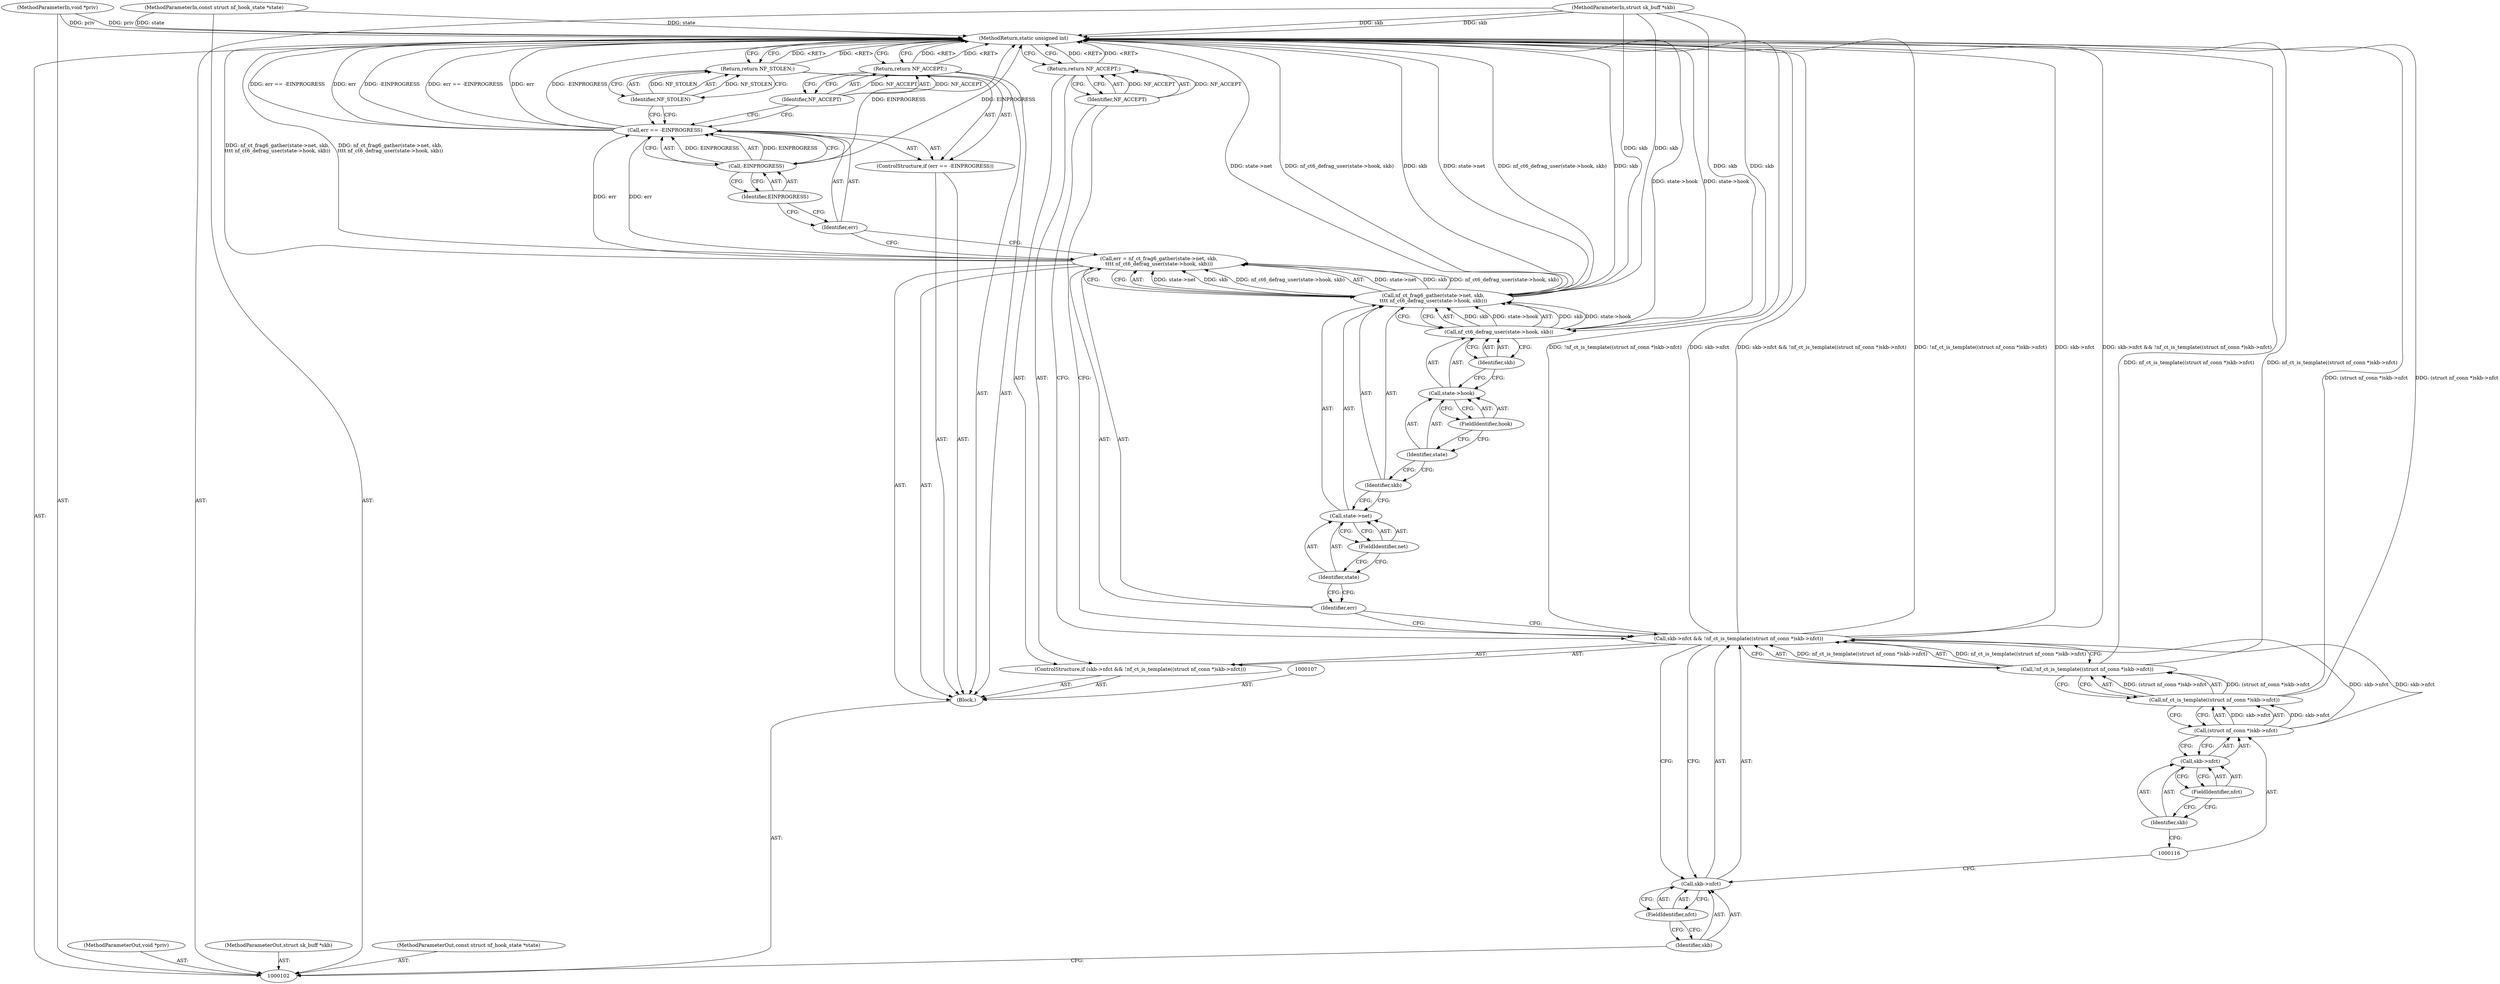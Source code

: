 digraph "1_linux_9b57da0630c9fd36ed7a20fc0f98dc82cc0777fa_0" {
"1000143" [label="(MethodReturn,static unsigned int)"];
"1000103" [label="(MethodParameterIn,void *priv)"];
"1000200" [label="(MethodParameterOut,void *priv)"];
"1000120" [label="(Return,return NF_ACCEPT;)"];
"1000121" [label="(Identifier,NF_ACCEPT)"];
"1000122" [label="(Call,err = nf_ct_frag6_gather(state->net, skb,\n\t\t\t\t nf_ct6_defrag_user(state->hook, skb)))"];
"1000123" [label="(Identifier,err)"];
"1000125" [label="(Call,state->net)"];
"1000126" [label="(Identifier,state)"];
"1000127" [label="(FieldIdentifier,net)"];
"1000128" [label="(Identifier,skb)"];
"1000124" [label="(Call,nf_ct_frag6_gather(state->net, skb,\n\t\t\t\t nf_ct6_defrag_user(state->hook, skb)))"];
"1000130" [label="(Call,state->hook)"];
"1000131" [label="(Identifier,state)"];
"1000132" [label="(FieldIdentifier,hook)"];
"1000133" [label="(Identifier,skb)"];
"1000129" [label="(Call,nf_ct6_defrag_user(state->hook, skb))"];
"1000137" [label="(Call,-EINPROGRESS)"];
"1000138" [label="(Identifier,EINPROGRESS)"];
"1000134" [label="(ControlStructure,if (err == -EINPROGRESS))"];
"1000135" [label="(Call,err == -EINPROGRESS)"];
"1000136" [label="(Identifier,err)"];
"1000140" [label="(Identifier,NF_STOLEN)"];
"1000139" [label="(Return,return NF_STOLEN;)"];
"1000141" [label="(Return,return NF_ACCEPT;)"];
"1000142" [label="(Identifier,NF_ACCEPT)"];
"1000104" [label="(MethodParameterIn,struct sk_buff *skb)"];
"1000201" [label="(MethodParameterOut,struct sk_buff *skb)"];
"1000105" [label="(MethodParameterIn,const struct nf_hook_state *state)"];
"1000202" [label="(MethodParameterOut,const struct nf_hook_state *state)"];
"1000106" [label="(Block,)"];
"1000108" [label="(ControlStructure,if (skb->nfct && !nf_ct_is_template((struct nf_conn *)skb->nfct)))"];
"1000112" [label="(FieldIdentifier,nfct)"];
"1000113" [label="(Call,!nf_ct_is_template((struct nf_conn *)skb->nfct))"];
"1000114" [label="(Call,nf_ct_is_template((struct nf_conn *)skb->nfct))"];
"1000115" [label="(Call,(struct nf_conn *)skb->nfct)"];
"1000109" [label="(Call,skb->nfct && !nf_ct_is_template((struct nf_conn *)skb->nfct))"];
"1000110" [label="(Call,skb->nfct)"];
"1000111" [label="(Identifier,skb)"];
"1000117" [label="(Call,skb->nfct)"];
"1000118" [label="(Identifier,skb)"];
"1000119" [label="(FieldIdentifier,nfct)"];
"1000143" -> "1000102"  [label="AST: "];
"1000143" -> "1000120"  [label="CFG: "];
"1000143" -> "1000139"  [label="CFG: "];
"1000143" -> "1000141"  [label="CFG: "];
"1000139" -> "1000143"  [label="DDG: <RET>"];
"1000120" -> "1000143"  [label="DDG: <RET>"];
"1000129" -> "1000143"  [label="DDG: state->hook"];
"1000124" -> "1000143"  [label="DDG: state->net"];
"1000124" -> "1000143"  [label="DDG: nf_ct6_defrag_user(state->hook, skb)"];
"1000124" -> "1000143"  [label="DDG: skb"];
"1000104" -> "1000143"  [label="DDG: skb"];
"1000105" -> "1000143"  [label="DDG: state"];
"1000113" -> "1000143"  [label="DDG: nf_ct_is_template((struct nf_conn *)skb->nfct)"];
"1000114" -> "1000143"  [label="DDG: (struct nf_conn *)skb->nfct"];
"1000122" -> "1000143"  [label="DDG: nf_ct_frag6_gather(state->net, skb,\n\t\t\t\t nf_ct6_defrag_user(state->hook, skb))"];
"1000103" -> "1000143"  [label="DDG: priv"];
"1000135" -> "1000143"  [label="DDG: err == -EINPROGRESS"];
"1000135" -> "1000143"  [label="DDG: err"];
"1000135" -> "1000143"  [label="DDG: -EINPROGRESS"];
"1000109" -> "1000143"  [label="DDG: !nf_ct_is_template((struct nf_conn *)skb->nfct)"];
"1000109" -> "1000143"  [label="DDG: skb->nfct"];
"1000109" -> "1000143"  [label="DDG: skb->nfct && !nf_ct_is_template((struct nf_conn *)skb->nfct)"];
"1000137" -> "1000143"  [label="DDG: EINPROGRESS"];
"1000141" -> "1000143"  [label="DDG: <RET>"];
"1000103" -> "1000102"  [label="AST: "];
"1000103" -> "1000143"  [label="DDG: priv"];
"1000200" -> "1000102"  [label="AST: "];
"1000120" -> "1000108"  [label="AST: "];
"1000120" -> "1000121"  [label="CFG: "];
"1000121" -> "1000120"  [label="AST: "];
"1000143" -> "1000120"  [label="CFG: "];
"1000120" -> "1000143"  [label="DDG: <RET>"];
"1000121" -> "1000120"  [label="DDG: NF_ACCEPT"];
"1000121" -> "1000120"  [label="AST: "];
"1000121" -> "1000109"  [label="CFG: "];
"1000120" -> "1000121"  [label="CFG: "];
"1000121" -> "1000120"  [label="DDG: NF_ACCEPT"];
"1000122" -> "1000106"  [label="AST: "];
"1000122" -> "1000124"  [label="CFG: "];
"1000123" -> "1000122"  [label="AST: "];
"1000124" -> "1000122"  [label="AST: "];
"1000136" -> "1000122"  [label="CFG: "];
"1000122" -> "1000143"  [label="DDG: nf_ct_frag6_gather(state->net, skb,\n\t\t\t\t nf_ct6_defrag_user(state->hook, skb))"];
"1000124" -> "1000122"  [label="DDG: state->net"];
"1000124" -> "1000122"  [label="DDG: skb"];
"1000124" -> "1000122"  [label="DDG: nf_ct6_defrag_user(state->hook, skb)"];
"1000122" -> "1000135"  [label="DDG: err"];
"1000123" -> "1000122"  [label="AST: "];
"1000123" -> "1000109"  [label="CFG: "];
"1000126" -> "1000123"  [label="CFG: "];
"1000125" -> "1000124"  [label="AST: "];
"1000125" -> "1000127"  [label="CFG: "];
"1000126" -> "1000125"  [label="AST: "];
"1000127" -> "1000125"  [label="AST: "];
"1000128" -> "1000125"  [label="CFG: "];
"1000126" -> "1000125"  [label="AST: "];
"1000126" -> "1000123"  [label="CFG: "];
"1000127" -> "1000126"  [label="CFG: "];
"1000127" -> "1000125"  [label="AST: "];
"1000127" -> "1000126"  [label="CFG: "];
"1000125" -> "1000127"  [label="CFG: "];
"1000128" -> "1000124"  [label="AST: "];
"1000128" -> "1000125"  [label="CFG: "];
"1000131" -> "1000128"  [label="CFG: "];
"1000124" -> "1000122"  [label="AST: "];
"1000124" -> "1000129"  [label="CFG: "];
"1000125" -> "1000124"  [label="AST: "];
"1000128" -> "1000124"  [label="AST: "];
"1000129" -> "1000124"  [label="AST: "];
"1000122" -> "1000124"  [label="CFG: "];
"1000124" -> "1000143"  [label="DDG: state->net"];
"1000124" -> "1000143"  [label="DDG: nf_ct6_defrag_user(state->hook, skb)"];
"1000124" -> "1000143"  [label="DDG: skb"];
"1000124" -> "1000122"  [label="DDG: state->net"];
"1000124" -> "1000122"  [label="DDG: skb"];
"1000124" -> "1000122"  [label="DDG: nf_ct6_defrag_user(state->hook, skb)"];
"1000129" -> "1000124"  [label="DDG: skb"];
"1000129" -> "1000124"  [label="DDG: state->hook"];
"1000104" -> "1000124"  [label="DDG: skb"];
"1000130" -> "1000129"  [label="AST: "];
"1000130" -> "1000132"  [label="CFG: "];
"1000131" -> "1000130"  [label="AST: "];
"1000132" -> "1000130"  [label="AST: "];
"1000133" -> "1000130"  [label="CFG: "];
"1000131" -> "1000130"  [label="AST: "];
"1000131" -> "1000128"  [label="CFG: "];
"1000132" -> "1000131"  [label="CFG: "];
"1000132" -> "1000130"  [label="AST: "];
"1000132" -> "1000131"  [label="CFG: "];
"1000130" -> "1000132"  [label="CFG: "];
"1000133" -> "1000129"  [label="AST: "];
"1000133" -> "1000130"  [label="CFG: "];
"1000129" -> "1000133"  [label="CFG: "];
"1000129" -> "1000124"  [label="AST: "];
"1000129" -> "1000133"  [label="CFG: "];
"1000130" -> "1000129"  [label="AST: "];
"1000133" -> "1000129"  [label="AST: "];
"1000124" -> "1000129"  [label="CFG: "];
"1000129" -> "1000143"  [label="DDG: state->hook"];
"1000129" -> "1000124"  [label="DDG: skb"];
"1000129" -> "1000124"  [label="DDG: state->hook"];
"1000104" -> "1000129"  [label="DDG: skb"];
"1000137" -> "1000135"  [label="AST: "];
"1000137" -> "1000138"  [label="CFG: "];
"1000138" -> "1000137"  [label="AST: "];
"1000135" -> "1000137"  [label="CFG: "];
"1000137" -> "1000143"  [label="DDG: EINPROGRESS"];
"1000137" -> "1000135"  [label="DDG: EINPROGRESS"];
"1000138" -> "1000137"  [label="AST: "];
"1000138" -> "1000136"  [label="CFG: "];
"1000137" -> "1000138"  [label="CFG: "];
"1000134" -> "1000106"  [label="AST: "];
"1000135" -> "1000134"  [label="AST: "];
"1000139" -> "1000134"  [label="AST: "];
"1000135" -> "1000134"  [label="AST: "];
"1000135" -> "1000137"  [label="CFG: "];
"1000136" -> "1000135"  [label="AST: "];
"1000137" -> "1000135"  [label="AST: "];
"1000140" -> "1000135"  [label="CFG: "];
"1000142" -> "1000135"  [label="CFG: "];
"1000135" -> "1000143"  [label="DDG: err == -EINPROGRESS"];
"1000135" -> "1000143"  [label="DDG: err"];
"1000135" -> "1000143"  [label="DDG: -EINPROGRESS"];
"1000122" -> "1000135"  [label="DDG: err"];
"1000137" -> "1000135"  [label="DDG: EINPROGRESS"];
"1000136" -> "1000135"  [label="AST: "];
"1000136" -> "1000122"  [label="CFG: "];
"1000138" -> "1000136"  [label="CFG: "];
"1000140" -> "1000139"  [label="AST: "];
"1000140" -> "1000135"  [label="CFG: "];
"1000139" -> "1000140"  [label="CFG: "];
"1000140" -> "1000139"  [label="DDG: NF_STOLEN"];
"1000139" -> "1000134"  [label="AST: "];
"1000139" -> "1000140"  [label="CFG: "];
"1000140" -> "1000139"  [label="AST: "];
"1000143" -> "1000139"  [label="CFG: "];
"1000139" -> "1000143"  [label="DDG: <RET>"];
"1000140" -> "1000139"  [label="DDG: NF_STOLEN"];
"1000141" -> "1000106"  [label="AST: "];
"1000141" -> "1000142"  [label="CFG: "];
"1000142" -> "1000141"  [label="AST: "];
"1000143" -> "1000141"  [label="CFG: "];
"1000141" -> "1000143"  [label="DDG: <RET>"];
"1000142" -> "1000141"  [label="DDG: NF_ACCEPT"];
"1000142" -> "1000141"  [label="AST: "];
"1000142" -> "1000135"  [label="CFG: "];
"1000141" -> "1000142"  [label="CFG: "];
"1000142" -> "1000141"  [label="DDG: NF_ACCEPT"];
"1000104" -> "1000102"  [label="AST: "];
"1000104" -> "1000143"  [label="DDG: skb"];
"1000104" -> "1000124"  [label="DDG: skb"];
"1000104" -> "1000129"  [label="DDG: skb"];
"1000201" -> "1000102"  [label="AST: "];
"1000105" -> "1000102"  [label="AST: "];
"1000105" -> "1000143"  [label="DDG: state"];
"1000202" -> "1000102"  [label="AST: "];
"1000106" -> "1000102"  [label="AST: "];
"1000107" -> "1000106"  [label="AST: "];
"1000108" -> "1000106"  [label="AST: "];
"1000122" -> "1000106"  [label="AST: "];
"1000134" -> "1000106"  [label="AST: "];
"1000141" -> "1000106"  [label="AST: "];
"1000108" -> "1000106"  [label="AST: "];
"1000109" -> "1000108"  [label="AST: "];
"1000120" -> "1000108"  [label="AST: "];
"1000112" -> "1000110"  [label="AST: "];
"1000112" -> "1000111"  [label="CFG: "];
"1000110" -> "1000112"  [label="CFG: "];
"1000113" -> "1000109"  [label="AST: "];
"1000113" -> "1000114"  [label="CFG: "];
"1000114" -> "1000113"  [label="AST: "];
"1000109" -> "1000113"  [label="CFG: "];
"1000113" -> "1000143"  [label="DDG: nf_ct_is_template((struct nf_conn *)skb->nfct)"];
"1000113" -> "1000109"  [label="DDG: nf_ct_is_template((struct nf_conn *)skb->nfct)"];
"1000114" -> "1000113"  [label="DDG: (struct nf_conn *)skb->nfct"];
"1000114" -> "1000113"  [label="AST: "];
"1000114" -> "1000115"  [label="CFG: "];
"1000115" -> "1000114"  [label="AST: "];
"1000113" -> "1000114"  [label="CFG: "];
"1000114" -> "1000143"  [label="DDG: (struct nf_conn *)skb->nfct"];
"1000114" -> "1000113"  [label="DDG: (struct nf_conn *)skb->nfct"];
"1000115" -> "1000114"  [label="DDG: skb->nfct"];
"1000115" -> "1000114"  [label="AST: "];
"1000115" -> "1000117"  [label="CFG: "];
"1000116" -> "1000115"  [label="AST: "];
"1000117" -> "1000115"  [label="AST: "];
"1000114" -> "1000115"  [label="CFG: "];
"1000115" -> "1000109"  [label="DDG: skb->nfct"];
"1000115" -> "1000114"  [label="DDG: skb->nfct"];
"1000109" -> "1000108"  [label="AST: "];
"1000109" -> "1000110"  [label="CFG: "];
"1000109" -> "1000113"  [label="CFG: "];
"1000110" -> "1000109"  [label="AST: "];
"1000113" -> "1000109"  [label="AST: "];
"1000121" -> "1000109"  [label="CFG: "];
"1000123" -> "1000109"  [label="CFG: "];
"1000109" -> "1000143"  [label="DDG: !nf_ct_is_template((struct nf_conn *)skb->nfct)"];
"1000109" -> "1000143"  [label="DDG: skb->nfct"];
"1000109" -> "1000143"  [label="DDG: skb->nfct && !nf_ct_is_template((struct nf_conn *)skb->nfct)"];
"1000115" -> "1000109"  [label="DDG: skb->nfct"];
"1000113" -> "1000109"  [label="DDG: nf_ct_is_template((struct nf_conn *)skb->nfct)"];
"1000110" -> "1000109"  [label="AST: "];
"1000110" -> "1000112"  [label="CFG: "];
"1000111" -> "1000110"  [label="AST: "];
"1000112" -> "1000110"  [label="AST: "];
"1000116" -> "1000110"  [label="CFG: "];
"1000109" -> "1000110"  [label="CFG: "];
"1000111" -> "1000110"  [label="AST: "];
"1000111" -> "1000102"  [label="CFG: "];
"1000112" -> "1000111"  [label="CFG: "];
"1000117" -> "1000115"  [label="AST: "];
"1000117" -> "1000119"  [label="CFG: "];
"1000118" -> "1000117"  [label="AST: "];
"1000119" -> "1000117"  [label="AST: "];
"1000115" -> "1000117"  [label="CFG: "];
"1000118" -> "1000117"  [label="AST: "];
"1000118" -> "1000116"  [label="CFG: "];
"1000119" -> "1000118"  [label="CFG: "];
"1000119" -> "1000117"  [label="AST: "];
"1000119" -> "1000118"  [label="CFG: "];
"1000117" -> "1000119"  [label="CFG: "];
}
